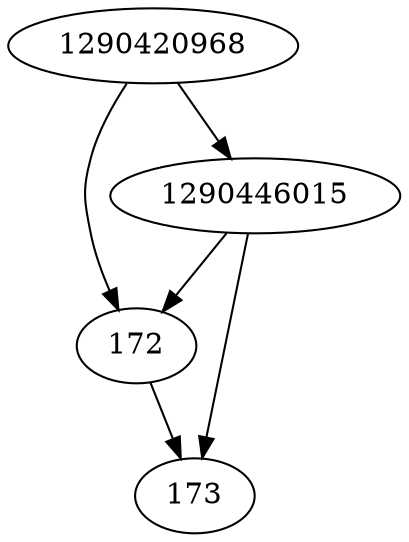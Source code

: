 strict digraph  {
1290420968;
172;
173;
1290446015;
1290420968 -> 1290446015;
1290420968 -> 172;
172 -> 173;
1290446015 -> 172;
1290446015 -> 173;
}
